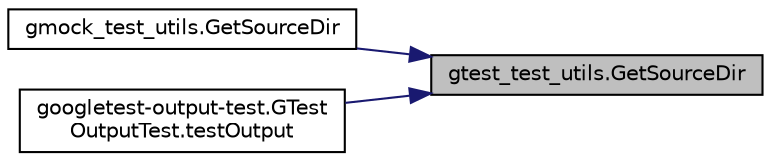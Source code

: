 digraph "gtest_test_utils.GetSourceDir"
{
 // LATEX_PDF_SIZE
  bgcolor="transparent";
  edge [fontname="Helvetica",fontsize="10",labelfontname="Helvetica",labelfontsize="10"];
  node [fontname="Helvetica",fontsize="10",shape=record];
  rankdir="RL";
  Node1 [label="gtest_test_utils.GetSourceDir",height=0.2,width=0.4,color="black", fillcolor="grey75", style="filled", fontcolor="black",tooltip=" "];
  Node1 -> Node2 [dir="back",color="midnightblue",fontsize="10",style="solid",fontname="Helvetica"];
  Node2 [label="gmock_test_utils.GetSourceDir",height=0.2,width=0.4,color="black",URL="$namespacegmock__test__utils.html#ab7217591e655e80392c9db6b99d04765",tooltip=" "];
  Node1 -> Node3 [dir="back",color="midnightblue",fontsize="10",style="solid",fontname="Helvetica"];
  Node3 [label="googletest-output-test.GTest\lOutputTest.testOutput",height=0.2,width=0.4,color="black",URL="$classgoogletest-output-test_1_1GTestOutputTest.html#a4ab77925377e6c837d33f07960a31212",tooltip=" "];
}
